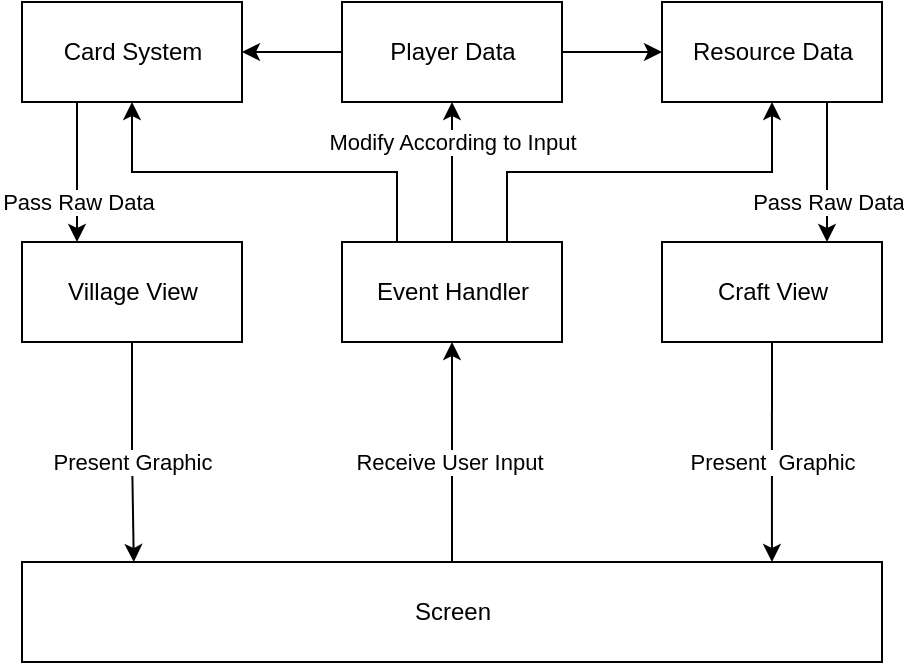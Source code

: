 <mxfile version="20.0.4" type="device"><diagram id="ljh513M56Zm-4Tq4DaXQ" name="Page-1"><mxGraphModel dx="782" dy="1117" grid="1" gridSize="10" guides="1" tooltips="1" connect="1" arrows="1" fold="1" page="1" pageScale="1" pageWidth="827" pageHeight="1169" math="0" shadow="0"><root><mxCell id="0"/><mxCell id="1" parent="0"/><mxCell id="gIf9cj8vOmYzUcRr69-n-27" value="Pass Raw Data" style="edgeStyle=orthogonalEdgeStyle;rounded=0;orthogonalLoop=1;jettySize=auto;html=1;exitX=0.25;exitY=1;exitDx=0;exitDy=0;entryX=0.25;entryY=0;entryDx=0;entryDy=0;" parent="1" source="gIf9cj8vOmYzUcRr69-n-4" target="gIf9cj8vOmYzUcRr69-n-5" edge="1"><mxGeometry x="0.429" relative="1" as="geometry"><mxPoint as="offset"/></mxGeometry></mxCell><mxCell id="gIf9cj8vOmYzUcRr69-n-4" value="Card System" style="html=1;" parent="1" vertex="1"><mxGeometry x="230" y="490" width="110" height="50" as="geometry"/></mxCell><mxCell id="gIf9cj8vOmYzUcRr69-n-26" style="edgeStyle=orthogonalEdgeStyle;rounded=0;orthogonalLoop=1;jettySize=auto;html=1;exitX=0.5;exitY=1;exitDx=0;exitDy=0;entryX=0.13;entryY=0;entryDx=0;entryDy=0;entryPerimeter=0;" parent="1" source="gIf9cj8vOmYzUcRr69-n-5" target="gIf9cj8vOmYzUcRr69-n-6" edge="1"><mxGeometry relative="1" as="geometry"/></mxCell><mxCell id="gIf9cj8vOmYzUcRr69-n-36" value="Present Graphic" style="edgeLabel;html=1;align=center;verticalAlign=middle;resizable=0;points=[];" parent="gIf9cj8vOmYzUcRr69-n-26" vertex="1" connectable="0"><mxGeometry x="-0.297" y="1" relative="1" as="geometry"><mxPoint x="-1" y="21" as="offset"/></mxGeometry></mxCell><mxCell id="gIf9cj8vOmYzUcRr69-n-5" value="Village View" style="html=1;" parent="1" vertex="1"><mxGeometry x="230" y="610" width="110" height="50" as="geometry"/></mxCell><mxCell id="gIf9cj8vOmYzUcRr69-n-23" style="edgeStyle=orthogonalEdgeStyle;rounded=0;orthogonalLoop=1;jettySize=auto;html=1;exitX=0.5;exitY=0;exitDx=0;exitDy=0;entryX=0.5;entryY=1;entryDx=0;entryDy=0;" parent="1" source="gIf9cj8vOmYzUcRr69-n-6" target="gIf9cj8vOmYzUcRr69-n-8" edge="1"><mxGeometry relative="1" as="geometry"/></mxCell><mxCell id="gIf9cj8vOmYzUcRr69-n-34" value="Receive User Input&amp;nbsp;" style="edgeLabel;html=1;align=center;verticalAlign=middle;resizable=0;points=[];" parent="gIf9cj8vOmYzUcRr69-n-23" vertex="1" connectable="0"><mxGeometry x="-0.291" relative="1" as="geometry"><mxPoint y="-11" as="offset"/></mxGeometry></mxCell><mxCell id="gIf9cj8vOmYzUcRr69-n-6" value="Screen" style="html=1;" parent="1" vertex="1"><mxGeometry x="230" y="770" width="430" height="50" as="geometry"/></mxCell><mxCell id="gIf9cj8vOmYzUcRr69-n-29" style="edgeStyle=orthogonalEdgeStyle;rounded=0;orthogonalLoop=1;jettySize=auto;html=1;exitX=1;exitY=0.5;exitDx=0;exitDy=0;entryX=0;entryY=0.5;entryDx=0;entryDy=0;" parent="1" source="gIf9cj8vOmYzUcRr69-n-7" target="gIf9cj8vOmYzUcRr69-n-10" edge="1"><mxGeometry relative="1" as="geometry"/></mxCell><mxCell id="gIf9cj8vOmYzUcRr69-n-30" style="edgeStyle=orthogonalEdgeStyle;rounded=0;orthogonalLoop=1;jettySize=auto;html=1;exitX=0;exitY=0.5;exitDx=0;exitDy=0;" parent="1" source="gIf9cj8vOmYzUcRr69-n-7" target="gIf9cj8vOmYzUcRr69-n-4" edge="1"><mxGeometry relative="1" as="geometry"/></mxCell><mxCell id="gIf9cj8vOmYzUcRr69-n-7" value="Player Data" style="html=1;" parent="1" vertex="1"><mxGeometry x="390" y="490" width="110" height="50" as="geometry"/></mxCell><mxCell id="gIf9cj8vOmYzUcRr69-n-31" value="Modify According to Input" style="edgeStyle=orthogonalEdgeStyle;rounded=0;orthogonalLoop=1;jettySize=auto;html=1;exitX=0.5;exitY=0;exitDx=0;exitDy=0;entryX=0.5;entryY=1;entryDx=0;entryDy=0;" parent="1" source="gIf9cj8vOmYzUcRr69-n-8" target="gIf9cj8vOmYzUcRr69-n-7" edge="1"><mxGeometry x="0.429" relative="1" as="geometry"><mxPoint as="offset"/></mxGeometry></mxCell><mxCell id="gIf9cj8vOmYzUcRr69-n-32" style="edgeStyle=orthogonalEdgeStyle;rounded=0;orthogonalLoop=1;jettySize=auto;html=1;exitX=0.75;exitY=0;exitDx=0;exitDy=0;entryX=0.5;entryY=1;entryDx=0;entryDy=0;" parent="1" source="gIf9cj8vOmYzUcRr69-n-8" target="gIf9cj8vOmYzUcRr69-n-10" edge="1"><mxGeometry relative="1" as="geometry"/></mxCell><mxCell id="gIf9cj8vOmYzUcRr69-n-33" style="edgeStyle=orthogonalEdgeStyle;rounded=0;orthogonalLoop=1;jettySize=auto;html=1;exitX=0.25;exitY=0;exitDx=0;exitDy=0;entryX=0.5;entryY=1;entryDx=0;entryDy=0;" parent="1" source="gIf9cj8vOmYzUcRr69-n-8" target="gIf9cj8vOmYzUcRr69-n-4" edge="1"><mxGeometry relative="1" as="geometry"/></mxCell><mxCell id="gIf9cj8vOmYzUcRr69-n-8" value="Event Handler" style="html=1;" parent="1" vertex="1"><mxGeometry x="390" y="610" width="110" height="50" as="geometry"/></mxCell><mxCell id="gIf9cj8vOmYzUcRr69-n-24" style="edgeStyle=orthogonalEdgeStyle;rounded=0;orthogonalLoop=1;jettySize=auto;html=1;exitX=0.5;exitY=1;exitDx=0;exitDy=0;entryX=0.872;entryY=0;entryDx=0;entryDy=0;entryPerimeter=0;" parent="1" source="gIf9cj8vOmYzUcRr69-n-9" target="gIf9cj8vOmYzUcRr69-n-6" edge="1"><mxGeometry relative="1" as="geometry"/></mxCell><mxCell id="gIf9cj8vOmYzUcRr69-n-35" value="Present&amp;nbsp; Graphic" style="edgeLabel;html=1;align=center;verticalAlign=middle;resizable=0;points=[];" parent="gIf9cj8vOmYzUcRr69-n-24" vertex="1" connectable="0"><mxGeometry x="0.236" y="1" relative="1" as="geometry"><mxPoint x="-1" y="-8" as="offset"/></mxGeometry></mxCell><mxCell id="gIf9cj8vOmYzUcRr69-n-9" value="Craft View" style="html=1;" parent="1" vertex="1"><mxGeometry x="550" y="610" width="110" height="50" as="geometry"/></mxCell><mxCell id="gIf9cj8vOmYzUcRr69-n-28" value="Pass Raw Data" style="edgeStyle=orthogonalEdgeStyle;rounded=0;orthogonalLoop=1;jettySize=auto;html=1;exitX=0.75;exitY=1;exitDx=0;exitDy=0;entryX=0.75;entryY=0;entryDx=0;entryDy=0;" parent="1" source="gIf9cj8vOmYzUcRr69-n-10" target="gIf9cj8vOmYzUcRr69-n-9" edge="1"><mxGeometry x="0.429" relative="1" as="geometry"><Array as="points"><mxPoint x="633" y="590"/><mxPoint x="633" y="590"/></Array><mxPoint as="offset"/></mxGeometry></mxCell><mxCell id="gIf9cj8vOmYzUcRr69-n-10" value="Resource Data" style="html=1;" parent="1" vertex="1"><mxGeometry x="550" y="490" width="110" height="50" as="geometry"/></mxCell></root></mxGraphModel></diagram></mxfile>